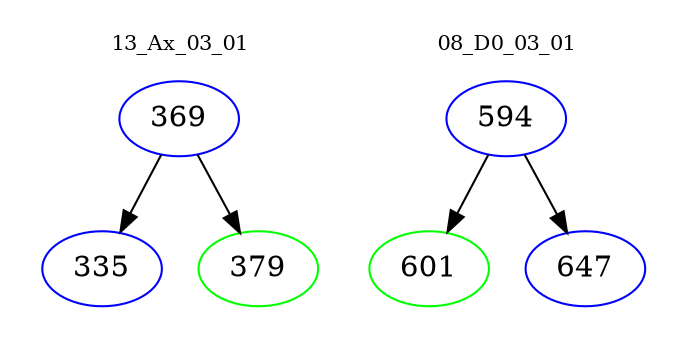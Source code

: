 digraph{
subgraph cluster_0 {
color = white
label = "13_Ax_03_01";
fontsize=10;
T0_369 [label="369", color="blue"]
T0_369 -> T0_335 [color="black"]
T0_335 [label="335", color="blue"]
T0_369 -> T0_379 [color="black"]
T0_379 [label="379", color="green"]
}
subgraph cluster_1 {
color = white
label = "08_D0_03_01";
fontsize=10;
T1_594 [label="594", color="blue"]
T1_594 -> T1_601 [color="black"]
T1_601 [label="601", color="green"]
T1_594 -> T1_647 [color="black"]
T1_647 [label="647", color="blue"]
}
}
